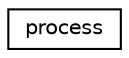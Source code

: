 digraph "Graphical Class Hierarchy"
{
 // LATEX_PDF_SIZE
  edge [fontname="Helvetica",fontsize="10",labelfontname="Helvetica",labelfontsize="10"];
  node [fontname="Helvetica",fontsize="10",shape=record];
  rankdir="LR";
  Node0 [label="process",height=0.2,width=0.4,color="black", fillcolor="white", style="filled",URL="$classprocess.html",tooltip="Class used to process data."];
}
